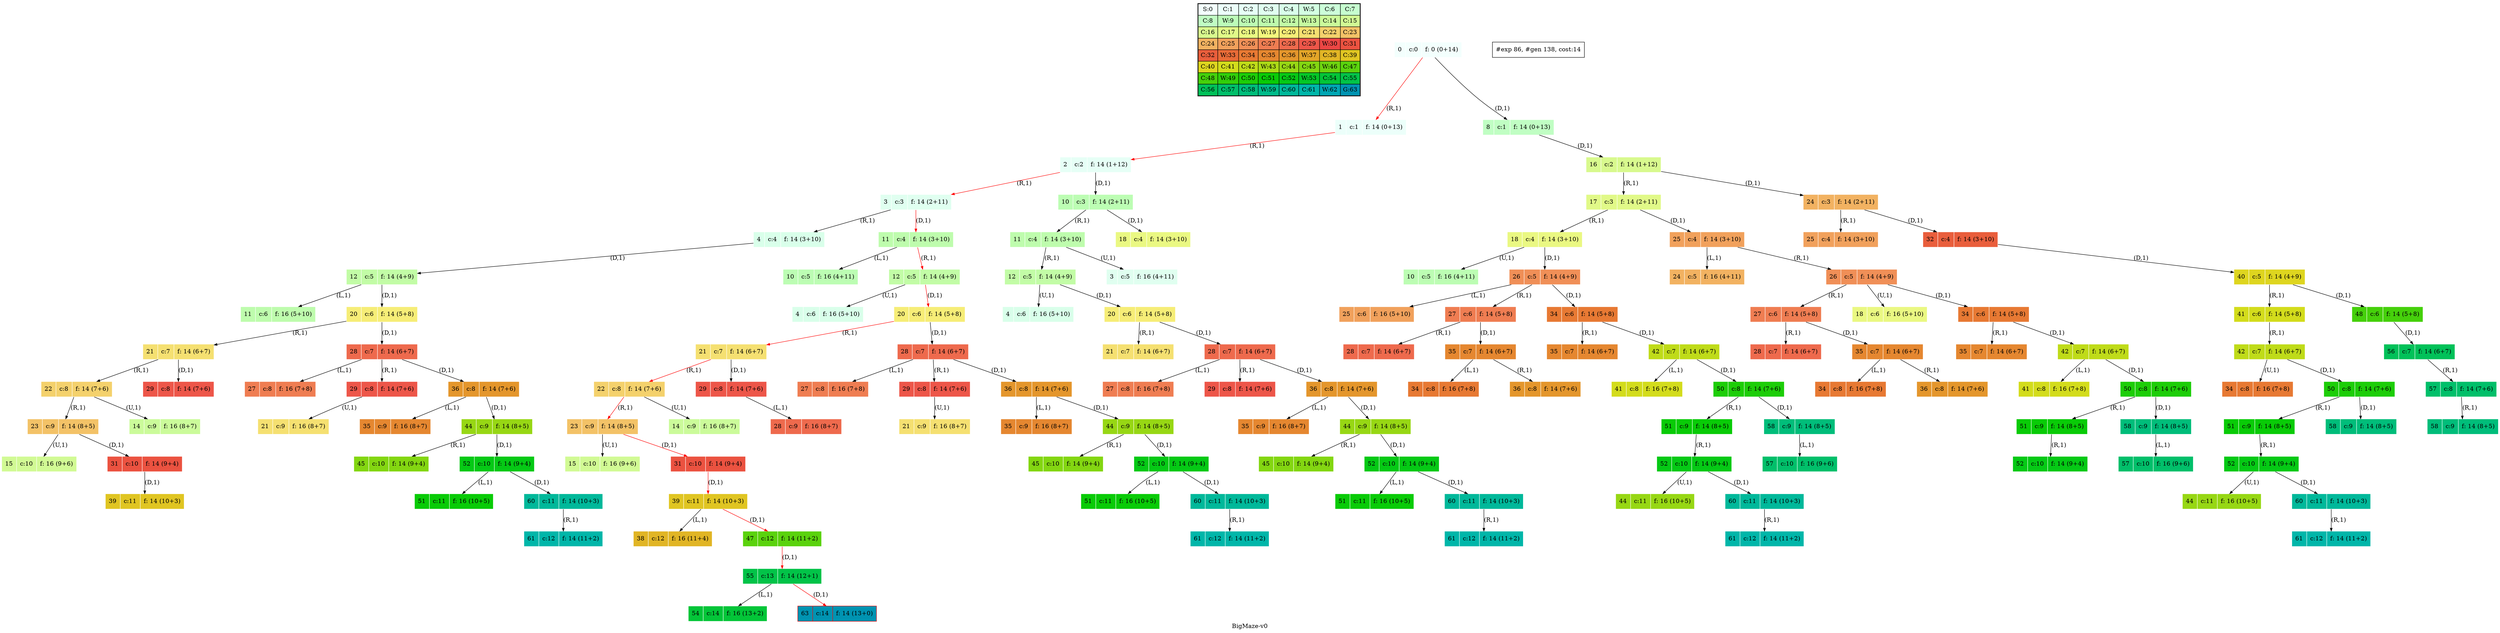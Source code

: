 digraph BigMaze { label="BigMaze-v0"
subgraph MAP {label=Map;map [shape=plaintext label=<<table border="1" cellpadding="5" cellspacing="0" cellborder="1"><tr><td bgcolor="0.46862745 0.04925994 0.99969645 1.        ">S:0</td><td bgcolor="0.45294118 0.07385253 0.99931706 1.        ">C:1</td><td bgcolor="0.4372549  0.09840028 0.99878599 1.        ">C:2</td><td bgcolor="0.42156863 0.12288829 0.99810333 1.        ">C:3</td><td bgcolor="0.40588235 0.1473017  0.99726917 1.        ">C:4</td><td bgcolor="0.39019608 0.17162568 0.99628365 1.        ">W:5</td><td bgcolor="0.3745098  0.19584547 0.99514692 1.        ">C:6</td><td bgcolor="0.35882353 0.21994636 0.99385914 1.        ">C:7</td></tr><tr><td bgcolor="0.34313725 0.24391372 0.99242051 1.        ">C:8</td><td bgcolor="0.32745098 0.267733   0.99083125 1.        ">W:9</td><td bgcolor="0.31176471 0.29138975 0.98909161 1.        ">C:10</td><td bgcolor="0.29607843 0.31486959 0.98720184 1.        ">C:11</td><td bgcolor="0.28039216 0.33815827 0.98516223 1.        ">C:12</td><td bgcolor="0.26470588 0.36124167 0.9829731  1.        ">W:13</td><td bgcolor="0.24901961 0.38410575 0.98063477 1.        ">C:14</td><td bgcolor="0.23333333 0.40673664 0.9781476  1.        ">C:15</td></tr><tr><td bgcolor="0.21764706 0.42912061 0.97551197 1.        ">C:16</td><td bgcolor="0.20196078 0.45124406 0.97272827 1.        ">C:17</td><td bgcolor="0.18627451 0.47309356 0.96979694 1.        ">C:18</td><td bgcolor="0.17058824 0.49465584 0.9667184  1.        ">W:19</td><td bgcolor="0.15490196 0.51591783 0.96349314 1.        ">C:20</td><td bgcolor="0.13921569 0.5368666  0.96012165 1.        ">C:21</td><td bgcolor="0.12352941 0.55748944 0.95660442 1.        ">C:22</td><td bgcolor="0.10784314 0.57777383 0.952942   1.        ">C:23</td></tr><tr><td bgcolor="0.09215686 0.59770746 0.94913494 1.        ">C:24</td><td bgcolor="0.07647059 0.61727822 0.94518383 1.        ">C:25</td><td bgcolor="0.06078431 0.63647424 0.94108925 1.        ">C:26</td><td bgcolor="0.04509804 0.65528385 0.93685184 1.        ">C:27</td><td bgcolor="0.02941176 0.67369564 0.93247223 1.        ">C:28</td><td bgcolor="0.01372549 0.69169844 0.92795109 1.        ">C:29</td><td bgcolor="0.00196078 0.70928131 0.92328911 1.        ">W:30</td><td bgcolor="0.01764706 0.72643357 0.91848699 1.        ">C:31</td></tr><tr><td bgcolor="0.03333333 0.74314483 0.91354546 1.        ">C:32</td><td bgcolor="0.04901961 0.75940492 0.90846527 1.        ">W:33</td><td bgcolor="0.06470588 0.77520398 0.9032472  1.        ">C:34</td><td bgcolor="0.08039216 0.79053241 0.89789203 1.        ">C:35</td><td bgcolor="0.09607843 0.80538092 0.89240058 1.        ">C:36</td><td bgcolor="0.11176471 0.81974048 0.88677369 1.        ">W:37</td><td bgcolor="0.12745098 0.83360239 0.88101219 1.        ">C:38</td><td bgcolor="0.14313725 0.84695821 0.87511698 1.        ">C:39</td></tr><tr><td bgcolor="0.15882353 0.85979985 0.86908895 1.        ">C:40</td><td bgcolor="0.1745098  0.87211951 0.862929   1.        ">C:41</td><td bgcolor="0.19019608 0.88390971 0.85663808 1.        ">C:42</td><td bgcolor="0.20588235 0.89516329 0.85021714 1.        ">W:43</td><td bgcolor="0.22156863 0.90587342 0.84366715 1.        ">C:44</td><td bgcolor="0.2372549  0.9160336  0.83698911 1.        ">C:45</td><td bgcolor="0.25294118 0.92563766 0.83018403 1.        ">W:46</td><td bgcolor="0.26862745 0.93467977 0.82325295 1.        ">C:47</td></tr><tr><td bgcolor="0.28431373 0.94315443 0.81619691 1.        ">C:48</td><td bgcolor="0.3        0.95105652 0.80901699 1.        ">W:49</td><td bgcolor="0.31568627 0.95838122 0.80171428 1.        ">C:50</td><td bgcolor="0.33137255 0.96512409 0.79428989 1.        ">C:51</td><td bgcolor="0.34705882 0.97128103 0.78674494 1.        ">C:52</td><td bgcolor="0.3627451  0.97684832 0.77908057 1.        ">W:53</td><td bgcolor="0.37843137 0.98182256 0.77129796 1.        ">C:54</td><td bgcolor="0.39411765 0.98620075 0.76339828 1.        ">C:55</td></tr><tr><td bgcolor="0.40980392 0.98998021 0.75538273 1.        ">C:56</td><td bgcolor="0.4254902  0.99315867 0.74725253 1.        ">C:57</td><td bgcolor="0.44117647 0.99573418 0.73900892 1.        ">C:58</td><td bgcolor="0.45686275 0.99770518 0.73065313 1.        ">W:59</td><td bgcolor="0.47254902 0.99907048 0.72218645 1.        ">C:60</td><td bgcolor="0.48823529 0.99982925 0.71361015 1.        ">C:61</td><td bgcolor="0.51176471 0.99982925 0.70054304 1.        ">W:62</td><td bgcolor="0.52745098 0.99907048 0.69169844 1.        ">G:63</td></tr></table>>]} 
nodesep=1 ranksep=0.5 node [shape=record] edge [arrowsize=0.7] 
"0_0" [label="<f0>0 |<f1> c:0 |<f2> f: 0 (0+14)", style=filled color=white fillcolor="0.46862745 0.04925994 0.99969645 1.        "]
"0_0.1-1" [label="<f0>1 |<f1> c:1 |<f2> f: 14 (0+13)", style=filled color=white fillcolor="0.45294118 0.07385253 0.99931706 1.        "] "0_0" -> "0_0.1-1" [label="(R,1)" color=red ];  
"0_0.8-3" [label="<f0>8 |<f1> c:1 |<f2> f: 14 (0+13)", style=filled color=white fillcolor="0.34313725 0.24391372 0.99242051 1.        "] "0_0" -> "0_0.8-3" [label="(D,1)" ]; 
"0_0.1.2-1" [label="<f0>2 |<f1> c:2 |<f2> f: 14 (1+12)", style=filled color=white fillcolor="0.4372549  0.09840028 0.99878599 1.        "] "0_0.1-1" -> "0_0.1.2-1" [label="(R,1)" color=red ];  
"0_0.8.16-3" [label="<f0>16 |<f1> c:2 |<f2> f: 14 (1+12)", style=filled color=white fillcolor="0.21764706 0.42912061 0.97551197 1.        "] "0_0.8-3" -> "0_0.8.16-3" [label="(D,1)" ]; 
"0_0.1.2.3-1" [label="<f0>3 |<f1> c:3 |<f2> f: 14 (2+11)", style=filled color=white fillcolor="0.42156863 0.12288829 0.99810333 1.        "] "0_0.1.2-1" -> "0_0.1.2.3-1" [label="(R,1)" color=red ];  
"0_0.1.2.10-3" [label="<f0>10 |<f1> c:3 |<f2> f: 14 (2+11)", style=filled color=white fillcolor="0.31176471 0.29138975 0.98909161 1.        "] "0_0.1.2-1" -> "0_0.1.2.10-3" [label="(D,1)" ]; 
"0_0.8.16.17-1" [label="<f0>17 |<f1> c:3 |<f2> f: 14 (2+11)", style=filled color=white fillcolor="0.20196078 0.45124406 0.97272827 1.        "] "0_0.8.16-3" -> "0_0.8.16.17-1" [label="(R,1)" ]; 
"0_0.8.16.24-3" [label="<f0>24 |<f1> c:3 |<f2> f: 14 (2+11)", style=filled color=white fillcolor="0.09215686 0.59770746 0.94913494 1.        "] "0_0.8.16-3" -> "0_0.8.16.24-3" [label="(D,1)" ]; 
"0_0.1.2.3.4-1" [label="<f0>4 |<f1> c:4 |<f2> f: 14 (3+10)", style=filled color=white fillcolor="0.40588235 0.1473017  0.99726917 1.        "] "0_0.1.2.3-1" -> "0_0.1.2.3.4-1" [label="(R,1)" ]; 
"0_0.1.2.3.11-3" [label="<f0>11 |<f1> c:4 |<f2> f: 14 (3+10)", style=filled color=white fillcolor="0.29607843 0.31486959 0.98720184 1.        "] "0_0.1.2.3-1" -> "0_0.1.2.3.11-3" [label="(D,1)" color=red ];  
"0_0.8.16.17.18-1" [label="<f0>18 |<f1> c:4 |<f2> f: 14 (3+10)", style=filled color=white fillcolor="0.18627451 0.47309356 0.96979694 1.        "] "0_0.8.16.17-1" -> "0_0.8.16.17.18-1" [label="(R,1)" ]; 
"0_0.8.16.17.25-3" [label="<f0>25 |<f1> c:4 |<f2> f: 14 (3+10)", style=filled color=white fillcolor="0.07647059 0.61727822 0.94518383 1.        "] "0_0.8.16.17-1" -> "0_0.8.16.17.25-3" [label="(D,1)" ]; 
"0_0.8.16.24.25-1" [label="<f0>25 |<f1> c:4 |<f2> f: 14 (3+10)", style=filled color=white fillcolor="0.07647059 0.61727822 0.94518383 1.        "] "0_0.8.16.24-3" -> "0_0.8.16.24.25-1" [label="(R,1)" ]; 
"0_0.8.16.24.32-3" [label="<f0>32 |<f1> c:4 |<f2> f: 14 (3+10)", style=filled color=white fillcolor="0.03333333 0.74314483 0.91354546 1.        "] "0_0.8.16.24-3" -> "0_0.8.16.24.32-3" [label="(D,1)" ]; 
"0_0.1.2.3.11.10-0" [label="<f0>10 |<f1> c:5 |<f2> f: 16 (4+11)", style=filled color=white fillcolor="0.31176471 0.29138975 0.98909161 1.        "] "0_0.1.2.3.11-3" -> "0_0.1.2.3.11.10-0" [label="(L,1)" ]; 
"0_0.1.2.3.11.12-1" [label="<f0>12 |<f1> c:5 |<f2> f: 14 (4+9)", style=filled color=white fillcolor="0.28039216 0.33815827 0.98516223 1.        "] "0_0.1.2.3.11-3" -> "0_0.1.2.3.11.12-1" [label="(R,1)" color=red ];  
"0_0.8.16.17.25.24-0" [label="<f0>24 |<f1> c:5 |<f2> f: 16 (4+11)", style=filled color=white fillcolor="0.09215686 0.59770746 0.94913494 1.        "] "0_0.8.16.17.25-3" -> "0_0.8.16.17.25.24-0" [label="(L,1)" ]; 
"0_0.8.16.17.25.26-1" [label="<f0>26 |<f1> c:5 |<f2> f: 14 (4+9)", style=filled color=white fillcolor="0.06078431 0.63647424 0.94108925 1.        "] "0_0.8.16.17.25-3" -> "0_0.8.16.17.25.26-1" [label="(R,1)" ]; 
"0_0.8.16.24.32.40-3" [label="<f0>40 |<f1> c:5 |<f2> f: 14 (4+9)", style=filled color=white fillcolor="0.15882353 0.85979985 0.86908895 1.        "] "0_0.8.16.24.32-3" -> "0_0.8.16.24.32.40-3" [label="(D,1)" ]; 
"0_0.1.2.3.11.12.4-2" [label="<f0>4 |<f1> c:6 |<f2> f: 16 (5+10)", style=filled color=white fillcolor="0.40588235 0.1473017  0.99726917 1.        "] "0_0.1.2.3.11.12-1" -> "0_0.1.2.3.11.12.4-2" [label="(U,1)" ]; 
"0_0.1.2.3.11.12.20-3" [label="<f0>20 |<f1> c:6 |<f2> f: 14 (5+8)", style=filled color=white fillcolor="0.15490196 0.51591783 0.96349314 1.        "] "0_0.1.2.3.11.12-1" -> "0_0.1.2.3.11.12.20-3" [label="(D,1)" color=red ];  
"0_0.8.16.17.25.26.27-1" [label="<f0>27 |<f1> c:6 |<f2> f: 14 (5+8)", style=filled color=white fillcolor="0.04509804 0.65528385 0.93685184 1.        "] "0_0.8.16.17.25.26-1" -> "0_0.8.16.17.25.26.27-1" [label="(R,1)" ]; 
"0_0.8.16.17.25.26.18-2" [label="<f0>18 |<f1> c:6 |<f2> f: 16 (5+10)", style=filled color=white fillcolor="0.18627451 0.47309356 0.96979694 1.        "] "0_0.8.16.17.25.26-1" -> "0_0.8.16.17.25.26.18-2" [label="(U,1)" ]; 
"0_0.8.16.17.25.26.34-3" [label="<f0>34 |<f1> c:6 |<f2> f: 14 (5+8)", style=filled color=white fillcolor="0.06470588 0.77520398 0.9032472  1.        "] "0_0.8.16.17.25.26-1" -> "0_0.8.16.17.25.26.34-3" [label="(D,1)" ]; 
"0_0.8.16.24.32.40.41-1" [label="<f0>41 |<f1> c:6 |<f2> f: 14 (5+8)", style=filled color=white fillcolor="0.1745098  0.87211951 0.862929   1.        "] "0_0.8.16.24.32.40-3" -> "0_0.8.16.24.32.40.41-1" [label="(R,1)" ]; 
"0_0.8.16.24.32.40.48-3" [label="<f0>48 |<f1> c:6 |<f2> f: 14 (5+8)", style=filled color=white fillcolor="0.28431373 0.94315443 0.81619691 1.        "] "0_0.8.16.24.32.40-3" -> "0_0.8.16.24.32.40.48-3" [label="(D,1)" ]; 
"0_0.1.2.3.11.12.20.21-1" [label="<f0>21 |<f1> c:7 |<f2> f: 14 (6+7)", style=filled color=white fillcolor="0.13921569 0.5368666  0.96012165 1.        "] "0_0.1.2.3.11.12.20-3" -> "0_0.1.2.3.11.12.20.21-1" [label="(R,1)" color=red ];  
"0_0.1.2.3.11.12.20.28-3" [label="<f0>28 |<f1> c:7 |<f2> f: 14 (6+7)", style=filled color=white fillcolor="0.02941176 0.67369564 0.93247223 1.        "] "0_0.1.2.3.11.12.20-3" -> "0_0.1.2.3.11.12.20.28-3" [label="(D,1)" ]; 
"0_0.8.16.17.25.26.27.28-1" [label="<f0>28 |<f1> c:7 |<f2> f: 14 (6+7)", style=filled color=white fillcolor="0.02941176 0.67369564 0.93247223 1.        "] "0_0.8.16.17.25.26.27-1" -> "0_0.8.16.17.25.26.27.28-1" [label="(R,1)" ]; 
"0_0.8.16.17.25.26.27.35-3" [label="<f0>35 |<f1> c:7 |<f2> f: 14 (6+7)", style=filled color=white fillcolor="0.08039216 0.79053241 0.89789203 1.        "] "0_0.8.16.17.25.26.27-1" -> "0_0.8.16.17.25.26.27.35-3" [label="(D,1)" ]; 
"0_0.8.16.17.25.26.34.35-1" [label="<f0>35 |<f1> c:7 |<f2> f: 14 (6+7)", style=filled color=white fillcolor="0.08039216 0.79053241 0.89789203 1.        "] "0_0.8.16.17.25.26.34-3" -> "0_0.8.16.17.25.26.34.35-1" [label="(R,1)" ]; 
"0_0.8.16.17.25.26.34.42-3" [label="<f0>42 |<f1> c:7 |<f2> f: 14 (6+7)", style=filled color=white fillcolor="0.19019608 0.88390971 0.85663808 1.        "] "0_0.8.16.17.25.26.34-3" -> "0_0.8.16.17.25.26.34.42-3" [label="(D,1)" ]; 
"0_0.8.16.24.32.40.48.56-3" [label="<f0>56 |<f1> c:7 |<f2> f: 14 (6+7)", style=filled color=white fillcolor="0.40980392 0.98998021 0.75538273 1.        "] "0_0.8.16.24.32.40.48-3" -> "0_0.8.16.24.32.40.48.56-3" [label="(D,1)" ]; 
"0_0.1.2.3.11.12.20.28.27-0" [label="<f0>27 |<f1> c:8 |<f2> f: 16 (7+8)", style=filled color=white fillcolor="0.04509804 0.65528385 0.93685184 1.        "] "0_0.1.2.3.11.12.20.28-3" -> "0_0.1.2.3.11.12.20.28.27-0" [label="(L,1)" ]; 
"0_0.1.2.3.11.12.20.28.29-1" [label="<f0>29 |<f1> c:8 |<f2> f: 14 (7+6)", style=filled color=white fillcolor="0.01372549 0.69169844 0.92795109 1.        "] "0_0.1.2.3.11.12.20.28-3" -> "0_0.1.2.3.11.12.20.28.29-1" [label="(R,1)" ]; 
"0_0.1.2.3.11.12.20.28.36-3" [label="<f0>36 |<f1> c:8 |<f2> f: 14 (7+6)", style=filled color=white fillcolor="0.09607843 0.80538092 0.89240058 1.        "] "0_0.1.2.3.11.12.20.28-3" -> "0_0.1.2.3.11.12.20.28.36-3" [label="(D,1)" ]; 
"0_0.8.16.17.25.26.27.35.34-0" [label="<f0>34 |<f1> c:8 |<f2> f: 16 (7+8)", style=filled color=white fillcolor="0.06470588 0.77520398 0.9032472  1.        "] "0_0.8.16.17.25.26.27.35-3" -> "0_0.8.16.17.25.26.27.35.34-0" [label="(L,1)" ]; 
"0_0.8.16.17.25.26.27.35.36-1" [label="<f0>36 |<f1> c:8 |<f2> f: 14 (7+6)", style=filled color=white fillcolor="0.09607843 0.80538092 0.89240058 1.        "] "0_0.8.16.17.25.26.27.35-3" -> "0_0.8.16.17.25.26.27.35.36-1" [label="(R,1)" ]; 
"0_0.8.16.17.25.26.34.42.41-0" [label="<f0>41 |<f1> c:8 |<f2> f: 16 (7+8)", style=filled color=white fillcolor="0.1745098  0.87211951 0.862929   1.        "] "0_0.8.16.17.25.26.34.42-3" -> "0_0.8.16.17.25.26.34.42.41-0" [label="(L,1)" ]; 
"0_0.8.16.17.25.26.34.42.50-3" [label="<f0>50 |<f1> c:8 |<f2> f: 14 (7+6)", style=filled color=white fillcolor="0.31568627 0.95838122 0.80171428 1.        "] "0_0.8.16.17.25.26.34.42-3" -> "0_0.8.16.17.25.26.34.42.50-3" [label="(D,1)" ]; 
"0_0.8.16.24.32.40.48.56.57-1" [label="<f0>57 |<f1> c:8 |<f2> f: 14 (7+6)", style=filled color=white fillcolor="0.4254902  0.99315867 0.74725253 1.        "] "0_0.8.16.24.32.40.48.56-3" -> "0_0.8.16.24.32.40.48.56.57-1" [label="(R,1)" ]; 
"0_0.1.2.3.11.12.20.28.36.35-0" [label="<f0>35 |<f1> c:9 |<f2> f: 16 (8+7)", style=filled color=white fillcolor="0.08039216 0.79053241 0.89789203 1.        "] "0_0.1.2.3.11.12.20.28.36-3" -> "0_0.1.2.3.11.12.20.28.36.35-0" [label="(L,1)" ]; 
"0_0.1.2.3.11.12.20.28.36.44-3" [label="<f0>44 |<f1> c:9 |<f2> f: 14 (8+5)", style=filled color=white fillcolor="0.22156863 0.90587342 0.84366715 1.        "] "0_0.1.2.3.11.12.20.28.36-3" -> "0_0.1.2.3.11.12.20.28.36.44-3" [label="(D,1)" ]; 
"0_0.8.16.17.25.26.34.42.50.51-1" [label="<f0>51 |<f1> c:9 |<f2> f: 14 (8+5)", style=filled color=white fillcolor="0.33137255 0.96512409 0.79428989 1.        "] "0_0.8.16.17.25.26.34.42.50-3" -> "0_0.8.16.17.25.26.34.42.50.51-1" [label="(R,1)" ]; 
"0_0.8.16.17.25.26.34.42.50.58-3" [label="<f0>58 |<f1> c:9 |<f2> f: 14 (8+5)", style=filled color=white fillcolor="0.44117647 0.99573418 0.73900892 1.        "] "0_0.8.16.17.25.26.34.42.50-3" -> "0_0.8.16.17.25.26.34.42.50.58-3" [label="(D,1)" ]; 
"0_0.8.16.24.32.40.48.56.57.58-1" [label="<f0>58 |<f1> c:9 |<f2> f: 14 (8+5)", style=filled color=white fillcolor="0.44117647 0.99573418 0.73900892 1.        "] "0_0.8.16.24.32.40.48.56.57-1" -> "0_0.8.16.24.32.40.48.56.57.58-1" [label="(R,1)" ]; 
"0_0.1.2.3.11.12.20.28.36.44.45-1" [label="<f0>45 |<f1> c:10 |<f2> f: 14 (9+4)", style=filled color=white fillcolor="0.2372549  0.9160336  0.83698911 1.        "] "0_0.1.2.3.11.12.20.28.36.44-3" -> "0_0.1.2.3.11.12.20.28.36.44.45-1" [label="(R,1)" ]; 
"0_0.1.2.3.11.12.20.28.36.44.52-3" [label="<f0>52 |<f1> c:10 |<f2> f: 14 (9+4)", style=filled color=white fillcolor="0.34705882 0.97128103 0.78674494 1.        "] "0_0.1.2.3.11.12.20.28.36.44-3" -> "0_0.1.2.3.11.12.20.28.36.44.52-3" [label="(D,1)" ]; 
"0_0.8.16.17.25.26.34.42.50.58.57-0" [label="<f0>57 |<f1> c:10 |<f2> f: 16 (9+6)", style=filled color=white fillcolor="0.4254902  0.99315867 0.74725253 1.        "] "0_0.8.16.17.25.26.34.42.50.58-3" -> "0_0.8.16.17.25.26.34.42.50.58.57-0" [label="(L,1)" ]; 
"0_0.8.16.17.25.26.34.42.50.51.52-1" [label="<f0>52 |<f1> c:10 |<f2> f: 14 (9+4)", style=filled color=white fillcolor="0.34705882 0.97128103 0.78674494 1.        "] "0_0.8.16.17.25.26.34.42.50.51-1" -> "0_0.8.16.17.25.26.34.42.50.51.52-1" [label="(R,1)" ]; 
"0_0.1.2.3.11.12.20.28.36.44.52.51-0" [label="<f0>51 |<f1> c:11 |<f2> f: 16 (10+5)", style=filled color=white fillcolor="0.33137255 0.96512409 0.79428989 1.        "] "0_0.1.2.3.11.12.20.28.36.44.52-3" -> "0_0.1.2.3.11.12.20.28.36.44.52.51-0" [label="(L,1)" ]; 
"0_0.1.2.3.11.12.20.28.36.44.52.60-3" [label="<f0>60 |<f1> c:11 |<f2> f: 14 (10+3)", style=filled color=white fillcolor="0.47254902 0.99907048 0.72218645 1.        "] "0_0.1.2.3.11.12.20.28.36.44.52-3" -> "0_0.1.2.3.11.12.20.28.36.44.52.60-3" [label="(D,1)" ]; 
"0_0.1.2.3.11.12.20.28.36.44.52.60.61-1" [label="<f0>61 |<f1> c:12 |<f2> f: 14 (11+2)", style=filled color=white fillcolor="0.48823529 0.99982925 0.71361015 1.        "] "0_0.1.2.3.11.12.20.28.36.44.52.60-3" -> "0_0.1.2.3.11.12.20.28.36.44.52.60.61-1" [label="(R,1)" ]; 
"0_0.1.2.10.11-1" [label="<f0>11 |<f1> c:4 |<f2> f: 14 (3+10)", style=filled color=white fillcolor="0.29607843 0.31486959 0.98720184 1.        "] "0_0.1.2.10-3" -> "0_0.1.2.10.11-1" [label="(R,1)" ]; 
"0_0.1.2.10.18-3" [label="<f0>18 |<f1> c:4 |<f2> f: 14 (3+10)", style=filled color=white fillcolor="0.18627451 0.47309356 0.96979694 1.        "] "0_0.1.2.10-3" -> "0_0.1.2.10.18-3" [label="(D,1)" ]; 
"0_0.1.2.10.11.12-1" [label="<f0>12 |<f1> c:5 |<f2> f: 14 (4+9)", style=filled color=white fillcolor="0.28039216 0.33815827 0.98516223 1.        "] "0_0.1.2.10.11-1" -> "0_0.1.2.10.11.12-1" [label="(R,1)" ]; 
"0_0.1.2.10.11.3-2" [label="<f0>3 |<f1> c:5 |<f2> f: 16 (4+11)", style=filled color=white fillcolor="0.42156863 0.12288829 0.99810333 1.        "] "0_0.1.2.10.11-1" -> "0_0.1.2.10.11.3-2" [label="(U,1)" ]; 
"0_0.8.16.17.18.10-2" [label="<f0>10 |<f1> c:5 |<f2> f: 16 (4+11)", style=filled color=white fillcolor="0.31176471 0.29138975 0.98909161 1.        "] "0_0.8.16.17.18-1" -> "0_0.8.16.17.18.10-2" [label="(U,1)" ]; 
"0_0.8.16.17.18.26-3" [label="<f0>26 |<f1> c:5 |<f2> f: 14 (4+9)", style=filled color=white fillcolor="0.06078431 0.63647424 0.94108925 1.        "] "0_0.8.16.17.18-1" -> "0_0.8.16.17.18.26-3" [label="(D,1)" ]; 
"0_0.1.2.10.11.12.4-2" [label="<f0>4 |<f1> c:6 |<f2> f: 16 (5+10)", style=filled color=white fillcolor="0.40588235 0.1473017  0.99726917 1.        "] "0_0.1.2.10.11.12-1" -> "0_0.1.2.10.11.12.4-2" [label="(U,1)" ]; 
"0_0.1.2.10.11.12.20-3" [label="<f0>20 |<f1> c:6 |<f2> f: 14 (5+8)", style=filled color=white fillcolor="0.15490196 0.51591783 0.96349314 1.        "] "0_0.1.2.10.11.12-1" -> "0_0.1.2.10.11.12.20-3" [label="(D,1)" ]; 
"0_0.8.16.17.18.26.25-0" [label="<f0>25 |<f1> c:6 |<f2> f: 16 (5+10)", style=filled color=white fillcolor="0.07647059 0.61727822 0.94518383 1.        "] "0_0.8.16.17.18.26-3" -> "0_0.8.16.17.18.26.25-0" [label="(L,1)" ]; 
"0_0.8.16.17.18.26.27-1" [label="<f0>27 |<f1> c:6 |<f2> f: 14 (5+8)", style=filled color=white fillcolor="0.04509804 0.65528385 0.93685184 1.        "] "0_0.8.16.17.18.26-3" -> "0_0.8.16.17.18.26.27-1" [label="(R,1)" ]; 
"0_0.8.16.17.18.26.34-3" [label="<f0>34 |<f1> c:6 |<f2> f: 14 (5+8)", style=filled color=white fillcolor="0.06470588 0.77520398 0.9032472  1.        "] "0_0.8.16.17.18.26-3" -> "0_0.8.16.17.18.26.34-3" [label="(D,1)" ]; 
"0_0.1.2.10.11.12.20.21-1" [label="<f0>21 |<f1> c:7 |<f2> f: 14 (6+7)", style=filled color=white fillcolor="0.13921569 0.5368666  0.96012165 1.        "] "0_0.1.2.10.11.12.20-3" -> "0_0.1.2.10.11.12.20.21-1" [label="(R,1)" ]; 
"0_0.1.2.10.11.12.20.28-3" [label="<f0>28 |<f1> c:7 |<f2> f: 14 (6+7)", style=filled color=white fillcolor="0.02941176 0.67369564 0.93247223 1.        "] "0_0.1.2.10.11.12.20-3" -> "0_0.1.2.10.11.12.20.28-3" [label="(D,1)" ]; 
"0_0.8.16.17.18.26.27.28-1" [label="<f0>28 |<f1> c:7 |<f2> f: 14 (6+7)", style=filled color=white fillcolor="0.02941176 0.67369564 0.93247223 1.        "] "0_0.8.16.17.18.26.27-1" -> "0_0.8.16.17.18.26.27.28-1" [label="(R,1)" ]; 
"0_0.8.16.17.18.26.27.35-3" [label="<f0>35 |<f1> c:7 |<f2> f: 14 (6+7)", style=filled color=white fillcolor="0.08039216 0.79053241 0.89789203 1.        "] "0_0.8.16.17.18.26.27-1" -> "0_0.8.16.17.18.26.27.35-3" [label="(D,1)" ]; 
"0_0.8.16.17.18.26.34.35-1" [label="<f0>35 |<f1> c:7 |<f2> f: 14 (6+7)", style=filled color=white fillcolor="0.08039216 0.79053241 0.89789203 1.        "] "0_0.8.16.17.18.26.34-3" -> "0_0.8.16.17.18.26.34.35-1" [label="(R,1)" ]; 
"0_0.8.16.17.18.26.34.42-3" [label="<f0>42 |<f1> c:7 |<f2> f: 14 (6+7)", style=filled color=white fillcolor="0.19019608 0.88390971 0.85663808 1.        "] "0_0.8.16.17.18.26.34-3" -> "0_0.8.16.17.18.26.34.42-3" [label="(D,1)" ]; 
"0_0.1.2.10.11.12.20.28.27-0" [label="<f0>27 |<f1> c:8 |<f2> f: 16 (7+8)", style=filled color=white fillcolor="0.04509804 0.65528385 0.93685184 1.        "] "0_0.1.2.10.11.12.20.28-3" -> "0_0.1.2.10.11.12.20.28.27-0" [label="(L,1)" ]; 
"0_0.1.2.10.11.12.20.28.29-1" [label="<f0>29 |<f1> c:8 |<f2> f: 14 (7+6)", style=filled color=white fillcolor="0.01372549 0.69169844 0.92795109 1.        "] "0_0.1.2.10.11.12.20.28-3" -> "0_0.1.2.10.11.12.20.28.29-1" [label="(R,1)" ]; 
"0_0.1.2.10.11.12.20.28.36-3" [label="<f0>36 |<f1> c:8 |<f2> f: 14 (7+6)", style=filled color=white fillcolor="0.09607843 0.80538092 0.89240058 1.        "] "0_0.1.2.10.11.12.20.28-3" -> "0_0.1.2.10.11.12.20.28.36-3" [label="(D,1)" ]; 
"0_0.8.16.17.18.26.27.35.34-0" [label="<f0>34 |<f1> c:8 |<f2> f: 16 (7+8)", style=filled color=white fillcolor="0.06470588 0.77520398 0.9032472  1.        "] "0_0.8.16.17.18.26.27.35-3" -> "0_0.8.16.17.18.26.27.35.34-0" [label="(L,1)" ]; 
"0_0.8.16.17.18.26.27.35.36-1" [label="<f0>36 |<f1> c:8 |<f2> f: 14 (7+6)", style=filled color=white fillcolor="0.09607843 0.80538092 0.89240058 1.        "] "0_0.8.16.17.18.26.27.35-3" -> "0_0.8.16.17.18.26.27.35.36-1" [label="(R,1)" ]; 
"0_0.8.16.17.18.26.34.42.41-0" [label="<f0>41 |<f1> c:8 |<f2> f: 16 (7+8)", style=filled color=white fillcolor="0.1745098  0.87211951 0.862929   1.        "] "0_0.8.16.17.18.26.34.42-3" -> "0_0.8.16.17.18.26.34.42.41-0" [label="(L,1)" ]; 
"0_0.8.16.17.18.26.34.42.50-3" [label="<f0>50 |<f1> c:8 |<f2> f: 14 (7+6)", style=filled color=white fillcolor="0.31568627 0.95838122 0.80171428 1.        "] "0_0.8.16.17.18.26.34.42-3" -> "0_0.8.16.17.18.26.34.42.50-3" [label="(D,1)" ]; 
"0_0.1.2.10.11.12.20.28.36.35-0" [label="<f0>35 |<f1> c:9 |<f2> f: 16 (8+7)", style=filled color=white fillcolor="0.08039216 0.79053241 0.89789203 1.        "] "0_0.1.2.10.11.12.20.28.36-3" -> "0_0.1.2.10.11.12.20.28.36.35-0" [label="(L,1)" ]; 
"0_0.1.2.10.11.12.20.28.36.44-3" [label="<f0>44 |<f1> c:9 |<f2> f: 14 (8+5)", style=filled color=white fillcolor="0.22156863 0.90587342 0.84366715 1.        "] "0_0.1.2.10.11.12.20.28.36-3" -> "0_0.1.2.10.11.12.20.28.36.44-3" [label="(D,1)" ]; 
"0_0.1.2.3.11.12.20.28.29.21-2" [label="<f0>21 |<f1> c:9 |<f2> f: 16 (8+7)", style=filled color=white fillcolor="0.13921569 0.5368666  0.96012165 1.        "] "0_0.1.2.3.11.12.20.28.29-1" -> "0_0.1.2.3.11.12.20.28.29.21-2" [label="(U,1)" ]; 
"0_0.1.2.3.4.12-3" [label="<f0>12 |<f1> c:5 |<f2> f: 14 (4+9)", style=filled color=white fillcolor="0.28039216 0.33815827 0.98516223 1.        "] "0_0.1.2.3.4-1" -> "0_0.1.2.3.4.12-3" [label="(D,1)" ]; 
"0_0.1.2.3.11.12.20.21.22-1" [label="<f0>22 |<f1> c:8 |<f2> f: 14 (7+6)", style=filled color=white fillcolor="0.12352941 0.55748944 0.95660442 1.        "] "0_0.1.2.3.11.12.20.21-1" -> "0_0.1.2.3.11.12.20.21.22-1" [label="(R,1)" color=red ];  
"0_0.1.2.3.11.12.20.21.29-3" [label="<f0>29 |<f1> c:8 |<f2> f: 14 (7+6)", style=filled color=white fillcolor="0.01372549 0.69169844 0.92795109 1.        "] "0_0.1.2.3.11.12.20.21-1" -> "0_0.1.2.3.11.12.20.21.29-3" [label="(D,1)" ]; 
"0_0.8.16.17.18.26.34.42.50.51-1" [label="<f0>51 |<f1> c:9 |<f2> f: 14 (8+5)", style=filled color=white fillcolor="0.33137255 0.96512409 0.79428989 1.        "] "0_0.8.16.17.18.26.34.42.50-3" -> "0_0.8.16.17.18.26.34.42.50.51-1" [label="(R,1)" ]; 
"0_0.8.16.17.18.26.34.42.50.58-3" [label="<f0>58 |<f1> c:9 |<f2> f: 14 (8+5)", style=filled color=white fillcolor="0.44117647 0.99573418 0.73900892 1.        "] "0_0.8.16.17.18.26.34.42.50-3" -> "0_0.8.16.17.18.26.34.42.50.58-3" [label="(D,1)" ]; 
"0_0.1.2.10.11.12.20.28.36.44.45-1" [label="<f0>45 |<f1> c:10 |<f2> f: 14 (9+4)", style=filled color=white fillcolor="0.2372549  0.9160336  0.83698911 1.        "] "0_0.1.2.10.11.12.20.28.36.44-3" -> "0_0.1.2.10.11.12.20.28.36.44.45-1" [label="(R,1)" ]; 
"0_0.1.2.10.11.12.20.28.36.44.52-3" [label="<f0>52 |<f1> c:10 |<f2> f: 14 (9+4)", style=filled color=white fillcolor="0.34705882 0.97128103 0.78674494 1.        "] "0_0.1.2.10.11.12.20.28.36.44-3" -> "0_0.1.2.10.11.12.20.28.36.44.52-3" [label="(D,1)" ]; 
"0_0.8.16.24.32.40.41.42-1" [label="<f0>42 |<f1> c:7 |<f2> f: 14 (6+7)", style=filled color=white fillcolor="0.19019608 0.88390971 0.85663808 1.        "] "0_0.8.16.24.32.40.41-1" -> "0_0.8.16.24.32.40.41.42-1" [label="(R,1)" ]; 
"0_0.1.2.3.11.12.20.21.29.28-0" [label="<f0>28 |<f1> c:9 |<f2> f: 16 (8+7)", style=filled color=white fillcolor="0.02941176 0.67369564 0.93247223 1.        "] "0_0.1.2.3.11.12.20.21.29-3" -> "0_0.1.2.3.11.12.20.21.29.28-0" [label="(L,1)" ]; 
"0_0.1.2.10.11.12.20.28.36.44.52.51-0" [label="<f0>51 |<f1> c:11 |<f2> f: 16 (10+5)", style=filled color=white fillcolor="0.33137255 0.96512409 0.79428989 1.        "] "0_0.1.2.10.11.12.20.28.36.44.52-3" -> "0_0.1.2.10.11.12.20.28.36.44.52.51-0" [label="(L,1)" ]; 
"0_0.1.2.10.11.12.20.28.36.44.52.60-3" [label="<f0>60 |<f1> c:11 |<f2> f: 14 (10+3)", style=filled color=white fillcolor="0.47254902 0.99907048 0.72218645 1.        "] "0_0.1.2.10.11.12.20.28.36.44.52-3" -> "0_0.1.2.10.11.12.20.28.36.44.52.60-3" [label="(D,1)" ]; 
"0_0.8.16.24.32.40.41.42.34-2" [label="<f0>34 |<f1> c:8 |<f2> f: 16 (7+8)", style=filled color=white fillcolor="0.06470588 0.77520398 0.9032472  1.        "] "0_0.8.16.24.32.40.41.42-1" -> "0_0.8.16.24.32.40.41.42.34-2" [label="(U,1)" ]; 
"0_0.8.16.24.32.40.41.42.50-3" [label="<f0>50 |<f1> c:8 |<f2> f: 14 (7+6)", style=filled color=white fillcolor="0.31568627 0.95838122 0.80171428 1.        "] "0_0.8.16.24.32.40.41.42-1" -> "0_0.8.16.24.32.40.41.42.50-3" [label="(D,1)" ]; 
"0_0.8.16.17.18.26.34.42.50.51.52-1" [label="<f0>52 |<f1> c:10 |<f2> f: 14 (9+4)", style=filled color=white fillcolor="0.34705882 0.97128103 0.78674494 1.        "] "0_0.8.16.17.18.26.34.42.50.51-1" -> "0_0.8.16.17.18.26.34.42.50.51.52-1" [label="(R,1)" ]; 
"0_0.1.2.10.11.12.20.28.36.44.52.60.61-1" [label="<f0>61 |<f1> c:12 |<f2> f: 14 (11+2)", style=filled color=white fillcolor="0.48823529 0.99982925 0.71361015 1.        "] "0_0.1.2.10.11.12.20.28.36.44.52.60-3" -> "0_0.1.2.10.11.12.20.28.36.44.52.60.61-1" [label="(R,1)" ]; 
"0_0.8.16.24.32.40.41.42.50.51-1" [label="<f0>51 |<f1> c:9 |<f2> f: 14 (8+5)", style=filled color=white fillcolor="0.33137255 0.96512409 0.79428989 1.        "] "0_0.8.16.24.32.40.41.42.50-3" -> "0_0.8.16.24.32.40.41.42.50.51-1" [label="(R,1)" ]; 
"0_0.8.16.24.32.40.41.42.50.58-3" [label="<f0>58 |<f1> c:9 |<f2> f: 14 (8+5)", style=filled color=white fillcolor="0.44117647 0.99573418 0.73900892 1.        "] "0_0.8.16.24.32.40.41.42.50-3" -> "0_0.8.16.24.32.40.41.42.50.58-3" [label="(D,1)" ]; 
"0_0.8.16.17.18.26.34.42.50.51.52.44-2" [label="<f0>44 |<f1> c:11 |<f2> f: 16 (10+5)", style=filled color=white fillcolor="0.22156863 0.90587342 0.84366715 1.        "] "0_0.8.16.17.18.26.34.42.50.51.52-1" -> "0_0.8.16.17.18.26.34.42.50.51.52.44-2" [label="(U,1)" ]; 
"0_0.8.16.17.18.26.34.42.50.51.52.60-3" [label="<f0>60 |<f1> c:11 |<f2> f: 14 (10+3)", style=filled color=white fillcolor="0.47254902 0.99907048 0.72218645 1.        "] "0_0.8.16.17.18.26.34.42.50.51.52-1" -> "0_0.8.16.17.18.26.34.42.50.51.52.60-3" [label="(D,1)" ]; 
"0_0.8.16.24.32.40.41.42.50.51.52-1" [label="<f0>52 |<f1> c:10 |<f2> f: 14 (9+4)", style=filled color=white fillcolor="0.34705882 0.97128103 0.78674494 1.        "] "0_0.8.16.24.32.40.41.42.50.51-1" -> "0_0.8.16.24.32.40.41.42.50.51.52-1" [label="(R,1)" ]; 
"0_0.8.16.17.18.26.34.42.50.51.52.60.61-1" [label="<f0>61 |<f1> c:12 |<f2> f: 14 (11+2)", style=filled color=white fillcolor="0.48823529 0.99982925 0.71361015 1.        "] "0_0.8.16.17.18.26.34.42.50.51.52.60-3" -> "0_0.8.16.17.18.26.34.42.50.51.52.60.61-1" [label="(R,1)" ]; 
"0_0.8.16.17.18.26.34.42.50.58.57-0" [label="<f0>57 |<f1> c:10 |<f2> f: 16 (9+6)", style=filled color=white fillcolor="0.4254902  0.99315867 0.74725253 1.        "] "0_0.8.16.17.18.26.34.42.50.58-3" -> "0_0.8.16.17.18.26.34.42.50.58.57-0" [label="(L,1)" ]; 
"0_0.8.16.24.32.40.41.42.50.51.52.44-2" [label="<f0>44 |<f1> c:11 |<f2> f: 16 (10+5)", style=filled color=white fillcolor="0.22156863 0.90587342 0.84366715 1.        "] "0_0.8.16.24.32.40.41.42.50.51.52-1" -> "0_0.8.16.24.32.40.41.42.50.51.52.44-2" [label="(U,1)" ]; 
"0_0.8.16.24.32.40.41.42.50.51.52.60-3" [label="<f0>60 |<f1> c:11 |<f2> f: 14 (10+3)", style=filled color=white fillcolor="0.47254902 0.99907048 0.72218645 1.        "] "0_0.8.16.24.32.40.41.42.50.51.52-1" -> "0_0.8.16.24.32.40.41.42.50.51.52.60-3" [label="(D,1)" ]; 
"0_0.1.2.3.4.12.11-0" [label="<f0>11 |<f1> c:6 |<f2> f: 16 (5+10)", style=filled color=white fillcolor="0.29607843 0.31486959 0.98720184 1.        "] "0_0.1.2.3.4.12-3" -> "0_0.1.2.3.4.12.11-0" [label="(L,1)" ]; 
"0_0.1.2.3.4.12.20-3" [label="<f0>20 |<f1> c:6 |<f2> f: 14 (5+8)", style=filled color=white fillcolor="0.15490196 0.51591783 0.96349314 1.        "] "0_0.1.2.3.4.12-3" -> "0_0.1.2.3.4.12.20-3" [label="(D,1)" ]; 
"0_0.8.16.24.32.40.41.42.50.51.52.60.61-1" [label="<f0>61 |<f1> c:12 |<f2> f: 14 (11+2)", style=filled color=white fillcolor="0.48823529 0.99982925 0.71361015 1.        "] "0_0.8.16.24.32.40.41.42.50.51.52.60-3" -> "0_0.8.16.24.32.40.41.42.50.51.52.60.61-1" [label="(R,1)" ]; 
"0_0.1.2.3.11.12.20.21.22.23-1" [label="<f0>23 |<f1> c:9 |<f2> f: 14 (8+5)", style=filled color=white fillcolor="0.10784314 0.57777383 0.952942   1.        "] "0_0.1.2.3.11.12.20.21.22-1" -> "0_0.1.2.3.11.12.20.21.22.23-1" [label="(R,1)" color=red ];  
"0_0.1.2.3.11.12.20.21.22.14-2" [label="<f0>14 |<f1> c:9 |<f2> f: 16 (8+7)", style=filled color=white fillcolor="0.24901961 0.38410575 0.98063477 1.        "] "0_0.1.2.3.11.12.20.21.22-1" -> "0_0.1.2.3.11.12.20.21.22.14-2" [label="(U,1)" ]; 
"0_0.1.2.3.4.12.20.21-1" [label="<f0>21 |<f1> c:7 |<f2> f: 14 (6+7)", style=filled color=white fillcolor="0.13921569 0.5368666  0.96012165 1.        "] "0_0.1.2.3.4.12.20-3" -> "0_0.1.2.3.4.12.20.21-1" [label="(R,1)" ]; 
"0_0.1.2.3.4.12.20.28-3" [label="<f0>28 |<f1> c:7 |<f2> f: 14 (6+7)", style=filled color=white fillcolor="0.02941176 0.67369564 0.93247223 1.        "] "0_0.1.2.3.4.12.20-3" -> "0_0.1.2.3.4.12.20.28-3" [label="(D,1)" ]; 
"0_0.1.2.3.11.12.20.21.22.23.15-2" [label="<f0>15 |<f1> c:10 |<f2> f: 16 (9+6)", style=filled color=white fillcolor="0.23333333 0.40673664 0.9781476  1.        "] "0_0.1.2.3.11.12.20.21.22.23-1" -> "0_0.1.2.3.11.12.20.21.22.23.15-2" [label="(U,1)" ]; 
"0_0.1.2.3.11.12.20.21.22.23.31-3" [label="<f0>31 |<f1> c:10 |<f2> f: 14 (9+4)", style=filled color=white fillcolor="0.01764706 0.72643357 0.91848699 1.        "] "0_0.1.2.3.11.12.20.21.22.23-1" -> "0_0.1.2.3.11.12.20.21.22.23.31-3" [label="(D,1)" color=red ];  
"0_0.1.2.3.4.12.20.28.27-0" [label="<f0>27 |<f1> c:8 |<f2> f: 16 (7+8)", style=filled color=white fillcolor="0.04509804 0.65528385 0.93685184 1.        "] "0_0.1.2.3.4.12.20.28-3" -> "0_0.1.2.3.4.12.20.28.27-0" [label="(L,1)" ]; 
"0_0.1.2.3.4.12.20.28.29-1" [label="<f0>29 |<f1> c:8 |<f2> f: 14 (7+6)", style=filled color=white fillcolor="0.01372549 0.69169844 0.92795109 1.        "] "0_0.1.2.3.4.12.20.28-3" -> "0_0.1.2.3.4.12.20.28.29-1" [label="(R,1)" ]; 
"0_0.1.2.3.4.12.20.28.36-3" [label="<f0>36 |<f1> c:8 |<f2> f: 14 (7+6)", style=filled color=white fillcolor="0.09607843 0.80538092 0.89240058 1.        "] "0_0.1.2.3.4.12.20.28-3" -> "0_0.1.2.3.4.12.20.28.36-3" [label="(D,1)" ]; 
"0_0.1.2.3.4.12.20.21.22-1" [label="<f0>22 |<f1> c:8 |<f2> f: 14 (7+6)", style=filled color=white fillcolor="0.12352941 0.55748944 0.95660442 1.        "] "0_0.1.2.3.4.12.20.21-1" -> "0_0.1.2.3.4.12.20.21.22-1" [label="(R,1)" ]; 
"0_0.1.2.3.4.12.20.21.29-3" [label="<f0>29 |<f1> c:8 |<f2> f: 14 (7+6)", style=filled color=white fillcolor="0.01372549 0.69169844 0.92795109 1.        "] "0_0.1.2.3.4.12.20.21-1" -> "0_0.1.2.3.4.12.20.21.29-3" [label="(D,1)" ]; 
"0_0.1.2.3.11.12.20.21.22.23.31.39-3" [label="<f0>39 |<f1> c:11 |<f2> f: 14 (10+3)", style=filled color=white fillcolor="0.14313725 0.84695821 0.87511698 1.        "] "0_0.1.2.3.11.12.20.21.22.23.31-3" -> "0_0.1.2.3.11.12.20.21.22.23.31.39-3" [label="(D,1)" color=red ];  
"0_0.1.2.3.4.12.20.28.29.21-2" [label="<f0>21 |<f1> c:9 |<f2> f: 16 (8+7)", style=filled color=white fillcolor="0.13921569 0.5368666  0.96012165 1.        "] "0_0.1.2.3.4.12.20.28.29-1" -> "0_0.1.2.3.4.12.20.28.29.21-2" [label="(U,1)" ]; 
"0_0.1.2.3.4.12.20.28.36.35-0" [label="<f0>35 |<f1> c:9 |<f2> f: 16 (8+7)", style=filled color=white fillcolor="0.08039216 0.79053241 0.89789203 1.        "] "0_0.1.2.3.4.12.20.28.36-3" -> "0_0.1.2.3.4.12.20.28.36.35-0" [label="(L,1)" ]; 
"0_0.1.2.3.4.12.20.28.36.44-3" [label="<f0>44 |<f1> c:9 |<f2> f: 14 (8+5)", style=filled color=white fillcolor="0.22156863 0.90587342 0.84366715 1.        "] "0_0.1.2.3.4.12.20.28.36-3" -> "0_0.1.2.3.4.12.20.28.36.44-3" [label="(D,1)" ]; 
"0_0.1.2.3.4.12.20.21.22.23-1" [label="<f0>23 |<f1> c:9 |<f2> f: 14 (8+5)", style=filled color=white fillcolor="0.10784314 0.57777383 0.952942   1.        "] "0_0.1.2.3.4.12.20.21.22-1" -> "0_0.1.2.3.4.12.20.21.22.23-1" [label="(R,1)" ]; 
"0_0.1.2.3.4.12.20.21.22.14-2" [label="<f0>14 |<f1> c:9 |<f2> f: 16 (8+7)", style=filled color=white fillcolor="0.24901961 0.38410575 0.98063477 1.        "] "0_0.1.2.3.4.12.20.21.22-1" -> "0_0.1.2.3.4.12.20.21.22.14-2" [label="(U,1)" ]; 
"0_0.1.2.3.11.12.20.21.22.23.31.39.38-0" [label="<f0>38 |<f1> c:12 |<f2> f: 16 (11+4)", style=filled color=white fillcolor="0.12745098 0.83360239 0.88101219 1.        "] "0_0.1.2.3.11.12.20.21.22.23.31.39-3" -> "0_0.1.2.3.11.12.20.21.22.23.31.39.38-0" [label="(L,1)" ]; 
"0_0.1.2.3.11.12.20.21.22.23.31.39.47-3" [label="<f0>47 |<f1> c:12 |<f2> f: 14 (11+2)", style=filled color=white fillcolor="0.26862745 0.93467977 0.82325295 1.        "] "0_0.1.2.3.11.12.20.21.22.23.31.39-3" -> "0_0.1.2.3.11.12.20.21.22.23.31.39.47-3" [label="(D,1)" color=red ];  
"0_0.1.2.3.4.12.20.28.36.44.45-1" [label="<f0>45 |<f1> c:10 |<f2> f: 14 (9+4)", style=filled color=white fillcolor="0.2372549  0.9160336  0.83698911 1.        "] "0_0.1.2.3.4.12.20.28.36.44-3" -> "0_0.1.2.3.4.12.20.28.36.44.45-1" [label="(R,1)" ]; 
"0_0.1.2.3.4.12.20.28.36.44.52-3" [label="<f0>52 |<f1> c:10 |<f2> f: 14 (9+4)", style=filled color=white fillcolor="0.34705882 0.97128103 0.78674494 1.        "] "0_0.1.2.3.4.12.20.28.36.44-3" -> "0_0.1.2.3.4.12.20.28.36.44.52-3" [label="(D,1)" ]; 
"0_0.1.2.3.4.12.20.21.22.23.15-2" [label="<f0>15 |<f1> c:10 |<f2> f: 16 (9+6)", style=filled color=white fillcolor="0.23333333 0.40673664 0.9781476  1.        "] "0_0.1.2.3.4.12.20.21.22.23-1" -> "0_0.1.2.3.4.12.20.21.22.23.15-2" [label="(U,1)" ]; 
"0_0.1.2.3.4.12.20.21.22.23.31-3" [label="<f0>31 |<f1> c:10 |<f2> f: 14 (9+4)", style=filled color=white fillcolor="0.01764706 0.72643357 0.91848699 1.        "] "0_0.1.2.3.4.12.20.21.22.23-1" -> "0_0.1.2.3.4.12.20.21.22.23.31-3" [label="(D,1)" ]; 
"0_0.1.2.3.11.12.20.21.22.23.31.39.47.55-3" [label="<f0>55 |<f1> c:13 |<f2> f: 14 (12+1)", style=filled color=white fillcolor="0.39411765 0.98620075 0.76339828 1.        "] "0_0.1.2.3.11.12.20.21.22.23.31.39.47-3" -> "0_0.1.2.3.11.12.20.21.22.23.31.39.47.55-3" [label="(D,1)" color=red ];  
"0_0.1.2.3.4.12.20.28.36.44.52.51-0" [label="<f0>51 |<f1> c:11 |<f2> f: 16 (10+5)", style=filled color=white fillcolor="0.33137255 0.96512409 0.79428989 1.        "] "0_0.1.2.3.4.12.20.28.36.44.52-3" -> "0_0.1.2.3.4.12.20.28.36.44.52.51-0" [label="(L,1)" ]; 
"0_0.1.2.3.4.12.20.28.36.44.52.60-3" [label="<f0>60 |<f1> c:11 |<f2> f: 14 (10+3)", style=filled color=white fillcolor="0.47254902 0.99907048 0.72218645 1.        "] "0_0.1.2.3.4.12.20.28.36.44.52-3" -> "0_0.1.2.3.4.12.20.28.36.44.52.60-3" [label="(D,1)" ]; 
"0_0.1.2.3.4.12.20.21.22.23.31.39-3" [label="<f0>39 |<f1> c:11 |<f2> f: 14 (10+3)", style=filled color=white fillcolor="0.14313725 0.84695821 0.87511698 1.        "] "0_0.1.2.3.4.12.20.21.22.23.31-3" -> "0_0.1.2.3.4.12.20.21.22.23.31.39-3" [label="(D,1)" ]; 
"0_0.1.2.3.11.12.20.21.22.23.31.39.47.55.54-0" [label="<f0>54 |<f1> c:14 |<f2> f: 16 (13+2)", style=filled color=white fillcolor="0.37843137 0.98182256 0.77129796 1.        "] "0_0.1.2.3.11.12.20.21.22.23.31.39.47.55-3" -> "0_0.1.2.3.11.12.20.21.22.23.31.39.47.55.54-0" [label="(L,1)" ]; 
"0_0.1.2.3.11.12.20.21.22.23.31.39.47.55.63-3" [label="<f0>63 |<f1> c:14 |<f2> f: 14 (13+0)", style=filled color=red fillcolor="0.52745098 0.99907048 0.69169844 1.        "] "0_0.1.2.3.11.12.20.21.22.23.31.39.47.55-3" -> "0_0.1.2.3.11.12.20.21.22.23.31.39.47.55.63-3" [label="(D,1)" color=red ];  
"0_0.1.2.3.4.12.20.28.36.44.52.60.61-1" [label="<f0>61 |<f1> c:12 |<f2> f: 14 (11+2)", style=filled color=white fillcolor="0.48823529 0.99982925 0.71361015 1.        "] "0_0.1.2.3.4.12.20.28.36.44.52.60-3" -> "0_0.1.2.3.4.12.20.28.36.44.52.60.61-1" [label="(R,1)" ]; 
 "#exp 86, #gen 138, cost:14" [ shape=box ];
}
